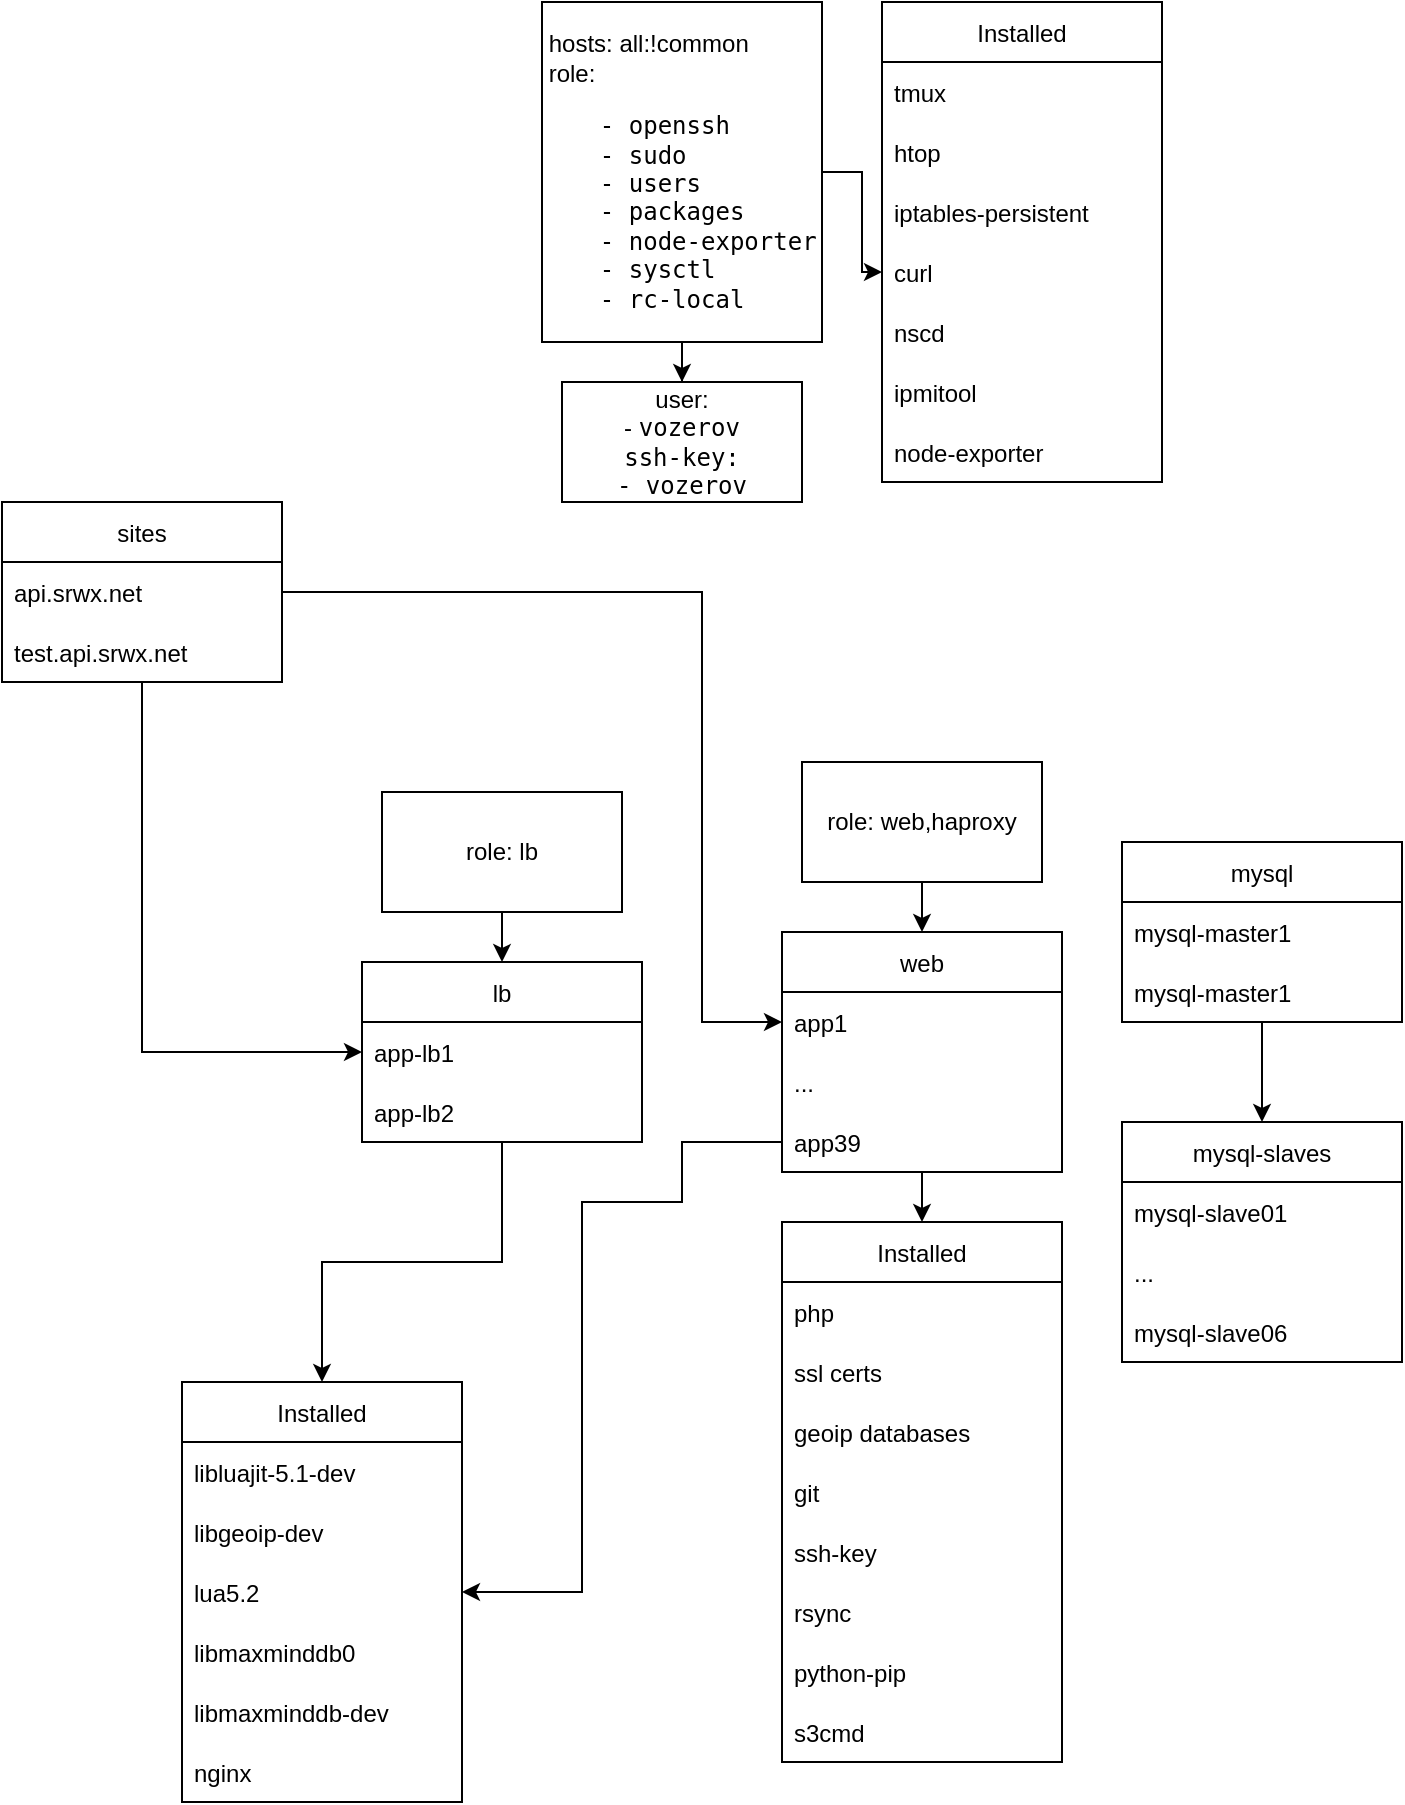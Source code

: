 <mxfile version="17.4.6" type="github">
  <diagram name="Page-1" id="efa7a0a1-bf9b-a30e-e6df-94a7791c09e9">
    <mxGraphModel dx="1385" dy="658" grid="1" gridSize="10" guides="1" tooltips="1" connect="1" arrows="1" fold="1" page="1" pageScale="1" pageWidth="826" pageHeight="1169" background="none" math="0" shadow="0">
      <root>
        <mxCell id="0" />
        <mxCell id="1" parent="0" />
        <mxCell id="niLs7mi3ug5Sc8osXaAR-36" value="" style="edgeStyle=orthogonalEdgeStyle;rounded=0;orthogonalLoop=1;jettySize=auto;html=1;" edge="1" parent="1" source="MkfUjrQgYObKAgXOd7g_-114" target="niLs7mi3ug5Sc8osXaAR-7">
          <mxGeometry relative="1" as="geometry" />
        </mxCell>
        <mxCell id="niLs7mi3ug5Sc8osXaAR-37" value="" style="edgeStyle=orthogonalEdgeStyle;rounded=0;orthogonalLoop=1;jettySize=auto;html=1;" edge="1" parent="1" source="MkfUjrQgYObKAgXOd7g_-114" target="niLs7mi3ug5Sc8osXaAR-2">
          <mxGeometry relative="1" as="geometry" />
        </mxCell>
        <mxCell id="MkfUjrQgYObKAgXOd7g_-114" value="&lt;br&gt;&lt;span style=&quot;white-space: pre&quot;&gt;	&lt;/span&gt;hosts: all:!common&lt;br&gt;&lt;span style=&quot;white-space: pre&quot;&gt;	&lt;/span&gt;role:&lt;br&gt;&lt;pre class=&quot;code highlight&quot; lang=&quot;yaml&quot;&gt;&lt;span id=&quot;LC6&quot; class=&quot;line&quot; lang=&quot;yaml&quot;&gt;    &lt;span class=&quot;pi&quot;&gt;-&lt;/span&gt; &lt;span class=&quot;s&quot;&gt;openssh&lt;/span&gt;&lt;/span&gt;&lt;br&gt;&lt;span id=&quot;LC7&quot; class=&quot;line&quot; lang=&quot;yaml&quot;&gt;    &lt;span class=&quot;pi&quot;&gt;-&lt;/span&gt; &lt;span class=&quot;s&quot;&gt;sudo&lt;/span&gt;&lt;/span&gt;&lt;br&gt;&lt;span id=&quot;LC8&quot; class=&quot;line&quot; lang=&quot;yaml&quot;&gt;    &lt;span class=&quot;pi&quot;&gt;-&lt;/span&gt; &lt;span class=&quot;s&quot;&gt;users&lt;/span&gt;&lt;/span&gt;&lt;br&gt;&lt;span id=&quot;LC9&quot; class=&quot;line&quot; lang=&quot;yaml&quot;&gt;    &lt;span class=&quot;pi&quot;&gt;-&lt;/span&gt; &lt;span class=&quot;s&quot;&gt;packages&lt;/span&gt;&lt;/span&gt;&lt;br&gt;&lt;span id=&quot;LC10&quot; class=&quot;line&quot; lang=&quot;yaml&quot;&gt;    &lt;span class=&quot;pi&quot;&gt;-&lt;/span&gt; &lt;span class=&quot;s&quot;&gt;node-exporter&lt;/span&gt;&lt;/span&gt;&lt;br&gt;&lt;span id=&quot;LC11&quot; class=&quot;line&quot; lang=&quot;yaml&quot;&gt;    &lt;span class=&quot;pi&quot;&gt;-&lt;/span&gt; &lt;span class=&quot;s&quot;&gt;sysctl&lt;/span&gt;&lt;/span&gt;&lt;br&gt;&lt;span id=&quot;LC12&quot; class=&quot;line&quot; lang=&quot;yaml&quot;&gt;    &lt;span class=&quot;pi&quot;&gt;-&lt;/span&gt; &lt;span class=&quot;s&quot;&gt;rc-local&lt;/span&gt;&lt;/span&gt;&lt;br&gt;&lt;/pre&gt;" style="verticalAlign=top;align=left;overflow=fill;fontSize=12;fontFamily=Helvetica;html=1;" parent="1" vertex="1">
          <mxGeometry x="320" y="130" width="140" height="170" as="geometry" />
        </mxCell>
        <mxCell id="niLs7mi3ug5Sc8osXaAR-34" value="" style="edgeStyle=orthogonalEdgeStyle;rounded=0;orthogonalLoop=1;jettySize=auto;html=1;entryX=0.5;entryY=0;entryDx=0;entryDy=0;" edge="1" parent="1" source="MkfUjrQgYObKAgXOd7g_-116" target="MkfUjrQgYObKAgXOd7g_-140">
          <mxGeometry relative="1" as="geometry" />
        </mxCell>
        <mxCell id="MkfUjrQgYObKAgXOd7g_-116" value="web" style="swimlane;fontStyle=0;childLayout=stackLayout;horizontal=1;startSize=30;horizontalStack=0;resizeParent=1;resizeParentMax=0;resizeLast=0;collapsible=1;marginBottom=0;" parent="1" vertex="1">
          <mxGeometry x="440" y="595" width="140" height="120" as="geometry" />
        </mxCell>
        <mxCell id="MkfUjrQgYObKAgXOd7g_-117" value="app1" style="text;strokeColor=none;fillColor=none;align=left;verticalAlign=middle;spacingLeft=4;spacingRight=4;overflow=hidden;points=[[0,0.5],[1,0.5]];portConstraint=eastwest;rotatable=0;" parent="MkfUjrQgYObKAgXOd7g_-116" vertex="1">
          <mxGeometry y="30" width="140" height="30" as="geometry" />
        </mxCell>
        <mxCell id="MkfUjrQgYObKAgXOd7g_-118" value="..." style="text;strokeColor=none;fillColor=none;align=left;verticalAlign=middle;spacingLeft=4;spacingRight=4;overflow=hidden;points=[[0,0.5],[1,0.5]];portConstraint=eastwest;rotatable=0;" parent="MkfUjrQgYObKAgXOd7g_-116" vertex="1">
          <mxGeometry y="60" width="140" height="30" as="geometry" />
        </mxCell>
        <mxCell id="MkfUjrQgYObKAgXOd7g_-119" value="app39" style="text;strokeColor=none;fillColor=none;align=left;verticalAlign=middle;spacingLeft=4;spacingRight=4;overflow=hidden;points=[[0,0.5],[1,0.5]];portConstraint=eastwest;rotatable=0;" parent="MkfUjrQgYObKAgXOd7g_-116" vertex="1">
          <mxGeometry y="90" width="140" height="30" as="geometry" />
        </mxCell>
        <mxCell id="niLs7mi3ug5Sc8osXaAR-28" value="" style="edgeStyle=orthogonalEdgeStyle;rounded=0;orthogonalLoop=1;jettySize=auto;html=1;entryX=0.5;entryY=0;entryDx=0;entryDy=0;" edge="1" parent="1" source="MkfUjrQgYObKAgXOd7g_-121" target="niLs7mi3ug5Sc8osXaAR-17">
          <mxGeometry relative="1" as="geometry" />
        </mxCell>
        <mxCell id="MkfUjrQgYObKAgXOd7g_-121" value="lb" style="swimlane;fontStyle=0;childLayout=stackLayout;horizontal=1;startSize=30;horizontalStack=0;resizeParent=1;resizeParentMax=0;resizeLast=0;collapsible=1;marginBottom=0;" parent="1" vertex="1">
          <mxGeometry x="230" y="610" width="140" height="90" as="geometry" />
        </mxCell>
        <mxCell id="MkfUjrQgYObKAgXOd7g_-122" value="app-lb1" style="text;strokeColor=none;fillColor=none;align=left;verticalAlign=middle;spacingLeft=4;spacingRight=4;overflow=hidden;points=[[0,0.5],[1,0.5]];portConstraint=eastwest;rotatable=0;" parent="MkfUjrQgYObKAgXOd7g_-121" vertex="1">
          <mxGeometry y="30" width="140" height="30" as="geometry" />
        </mxCell>
        <mxCell id="MkfUjrQgYObKAgXOd7g_-123" value="app-lb2" style="text;strokeColor=none;fillColor=none;align=left;verticalAlign=middle;spacingLeft=4;spacingRight=4;overflow=hidden;points=[[0,0.5],[1,0.5]];portConstraint=eastwest;rotatable=0;" parent="MkfUjrQgYObKAgXOd7g_-121" vertex="1">
          <mxGeometry y="60" width="140" height="30" as="geometry" />
        </mxCell>
        <mxCell id="niLs7mi3ug5Sc8osXaAR-35" value="" style="edgeStyle=orthogonalEdgeStyle;rounded=0;orthogonalLoop=1;jettySize=auto;html=1;" edge="1" parent="1" source="MkfUjrQgYObKAgXOd7g_-125">
          <mxGeometry relative="1" as="geometry">
            <mxPoint x="680" y="690" as="targetPoint" />
          </mxGeometry>
        </mxCell>
        <mxCell id="MkfUjrQgYObKAgXOd7g_-125" value="mysql" style="swimlane;fontStyle=0;childLayout=stackLayout;horizontal=1;startSize=30;horizontalStack=0;resizeParent=1;resizeParentMax=0;resizeLast=0;collapsible=1;marginBottom=0;" parent="1" vertex="1">
          <mxGeometry x="610" y="550" width="140" height="90" as="geometry" />
        </mxCell>
        <mxCell id="MkfUjrQgYObKAgXOd7g_-126" value="mysql-master1" style="text;strokeColor=none;fillColor=none;align=left;verticalAlign=middle;spacingLeft=4;spacingRight=4;overflow=hidden;points=[[0,0.5],[1,0.5]];portConstraint=eastwest;rotatable=0;" parent="MkfUjrQgYObKAgXOd7g_-125" vertex="1">
          <mxGeometry y="30" width="140" height="30" as="geometry" />
        </mxCell>
        <mxCell id="MkfUjrQgYObKAgXOd7g_-127" value="mysql-master1" style="text;strokeColor=none;fillColor=none;align=left;verticalAlign=middle;spacingLeft=4;spacingRight=4;overflow=hidden;points=[[0,0.5],[1,0.5]];portConstraint=eastwest;rotatable=0;" parent="MkfUjrQgYObKAgXOd7g_-125" vertex="1">
          <mxGeometry y="60" width="140" height="30" as="geometry" />
        </mxCell>
        <mxCell id="MkfUjrQgYObKAgXOd7g_-132" value="mysql-slaves" style="swimlane;fontStyle=0;childLayout=stackLayout;horizontal=1;startSize=30;horizontalStack=0;resizeParent=1;resizeParentMax=0;resizeLast=0;collapsible=1;marginBottom=0;" parent="1" vertex="1">
          <mxGeometry x="610" y="690" width="140" height="120" as="geometry" />
        </mxCell>
        <mxCell id="MkfUjrQgYObKAgXOd7g_-133" value="mysql-slave01" style="text;strokeColor=none;fillColor=none;align=left;verticalAlign=middle;spacingLeft=4;spacingRight=4;overflow=hidden;points=[[0,0.5],[1,0.5]];portConstraint=eastwest;rotatable=0;" parent="MkfUjrQgYObKAgXOd7g_-132" vertex="1">
          <mxGeometry y="30" width="140" height="30" as="geometry" />
        </mxCell>
        <mxCell id="MkfUjrQgYObKAgXOd7g_-134" value="..." style="text;strokeColor=none;fillColor=none;align=left;verticalAlign=middle;spacingLeft=4;spacingRight=4;overflow=hidden;points=[[0,0.5],[1,0.5]];portConstraint=eastwest;rotatable=0;" parent="MkfUjrQgYObKAgXOd7g_-132" vertex="1">
          <mxGeometry y="60" width="140" height="30" as="geometry" />
        </mxCell>
        <mxCell id="MkfUjrQgYObKAgXOd7g_-135" value="mysql-slave06" style="text;strokeColor=none;fillColor=none;align=left;verticalAlign=middle;spacingLeft=4;spacingRight=4;overflow=hidden;points=[[0,0.5],[1,0.5]];portConstraint=eastwest;rotatable=0;" parent="MkfUjrQgYObKAgXOd7g_-132" vertex="1">
          <mxGeometry y="90" width="140" height="30" as="geometry" />
        </mxCell>
        <mxCell id="niLs7mi3ug5Sc8osXaAR-32" value="" style="edgeStyle=orthogonalEdgeStyle;rounded=0;orthogonalLoop=1;jettySize=auto;html=1;entryX=0.5;entryY=0;entryDx=0;entryDy=0;" edge="1" parent="1" source="MkfUjrQgYObKAgXOd7g_-137" target="MkfUjrQgYObKAgXOd7g_-121">
          <mxGeometry relative="1" as="geometry">
            <mxPoint x="340" y="590" as="targetPoint" />
            <Array as="points" />
          </mxGeometry>
        </mxCell>
        <mxCell id="MkfUjrQgYObKAgXOd7g_-137" value="role: lb" style="rounded=0;whiteSpace=wrap;html=1;" parent="1" vertex="1">
          <mxGeometry x="240" y="525" width="120" height="60" as="geometry" />
        </mxCell>
        <mxCell id="MkfUjrQgYObKAgXOd7g_-140" value="Installed" style="swimlane;fontStyle=0;childLayout=stackLayout;horizontal=1;startSize=30;horizontalStack=0;resizeParent=1;resizeParentMax=0;resizeLast=0;collapsible=1;marginBottom=0;" parent="1" vertex="1">
          <mxGeometry x="440" y="740" width="140" height="270" as="geometry" />
        </mxCell>
        <mxCell id="MkfUjrQgYObKAgXOd7g_-148" value="php" style="text;strokeColor=none;fillColor=none;align=left;verticalAlign=middle;spacingLeft=4;spacingRight=4;overflow=hidden;points=[[0,0.5],[1,0.5]];portConstraint=eastwest;rotatable=0;" parent="MkfUjrQgYObKAgXOd7g_-140" vertex="1">
          <mxGeometry y="30" width="140" height="30" as="geometry" />
        </mxCell>
        <mxCell id="MkfUjrQgYObKAgXOd7g_-142" value="ssl certs" style="text;strokeColor=none;fillColor=none;align=left;verticalAlign=middle;spacingLeft=4;spacingRight=4;overflow=hidden;points=[[0,0.5],[1,0.5]];portConstraint=eastwest;rotatable=0;" parent="MkfUjrQgYObKAgXOd7g_-140" vertex="1">
          <mxGeometry y="60" width="140" height="30" as="geometry" />
        </mxCell>
        <mxCell id="MkfUjrQgYObKAgXOd7g_-143" value="geoip databases" style="text;strokeColor=none;fillColor=none;align=left;verticalAlign=middle;spacingLeft=4;spacingRight=4;overflow=hidden;points=[[0,0.5],[1,0.5]];portConstraint=eastwest;rotatable=0;" parent="MkfUjrQgYObKAgXOd7g_-140" vertex="1">
          <mxGeometry y="90" width="140" height="30" as="geometry" />
        </mxCell>
        <mxCell id="MkfUjrQgYObKAgXOd7g_-149" value="git" style="text;strokeColor=none;fillColor=none;align=left;verticalAlign=middle;spacingLeft=4;spacingRight=4;overflow=hidden;points=[[0,0.5],[1,0.5]];portConstraint=eastwest;rotatable=0;" parent="MkfUjrQgYObKAgXOd7g_-140" vertex="1">
          <mxGeometry y="120" width="140" height="30" as="geometry" />
        </mxCell>
        <mxCell id="MkfUjrQgYObKAgXOd7g_-150" value="ssh-key" style="text;strokeColor=none;fillColor=none;align=left;verticalAlign=middle;spacingLeft=4;spacingRight=4;overflow=hidden;points=[[0,0.5],[1,0.5]];portConstraint=eastwest;rotatable=0;" parent="MkfUjrQgYObKAgXOd7g_-140" vertex="1">
          <mxGeometry y="150" width="140" height="30" as="geometry" />
        </mxCell>
        <mxCell id="MkfUjrQgYObKAgXOd7g_-151" value="rsync" style="text;strokeColor=none;fillColor=none;align=left;verticalAlign=middle;spacingLeft=4;spacingRight=4;overflow=hidden;points=[[0,0.5],[1,0.5]];portConstraint=eastwest;rotatable=0;" parent="MkfUjrQgYObKAgXOd7g_-140" vertex="1">
          <mxGeometry y="180" width="140" height="30" as="geometry" />
        </mxCell>
        <mxCell id="MkfUjrQgYObKAgXOd7g_-152" value="python-pip" style="text;strokeColor=none;fillColor=none;align=left;verticalAlign=middle;spacingLeft=4;spacingRight=4;overflow=hidden;points=[[0,0.5],[1,0.5]];portConstraint=eastwest;rotatable=0;" parent="MkfUjrQgYObKAgXOd7g_-140" vertex="1">
          <mxGeometry y="210" width="140" height="30" as="geometry" />
        </mxCell>
        <mxCell id="MkfUjrQgYObKAgXOd7g_-153" value="s3cmd" style="text;strokeColor=none;fillColor=none;align=left;verticalAlign=middle;spacingLeft=4;spacingRight=4;overflow=hidden;points=[[0,0.5],[1,0.5]];portConstraint=eastwest;rotatable=0;" parent="MkfUjrQgYObKAgXOd7g_-140" vertex="1">
          <mxGeometry y="240" width="140" height="30" as="geometry" />
        </mxCell>
        <mxCell id="niLs7mi3ug5Sc8osXaAR-40" value="" style="edgeStyle=orthogonalEdgeStyle;rounded=0;orthogonalLoop=1;jettySize=auto;html=1;entryX=0;entryY=0.5;entryDx=0;entryDy=0;" edge="1" parent="1" source="MkfUjrQgYObKAgXOd7g_-144" target="MkfUjrQgYObKAgXOd7g_-122">
          <mxGeometry relative="1" as="geometry">
            <mxPoint x="210" y="660" as="targetPoint" />
          </mxGeometry>
        </mxCell>
        <mxCell id="MkfUjrQgYObKAgXOd7g_-144" value="sites" style="swimlane;fontStyle=0;childLayout=stackLayout;horizontal=1;startSize=30;horizontalStack=0;resizeParent=1;resizeParentMax=0;resizeLast=0;collapsible=1;marginBottom=0;" parent="1" vertex="1">
          <mxGeometry x="50" y="380" width="140" height="90" as="geometry" />
        </mxCell>
        <mxCell id="MkfUjrQgYObKAgXOd7g_-145" value="api.srwx.net" style="text;strokeColor=none;fillColor=none;align=left;verticalAlign=middle;spacingLeft=4;spacingRight=4;overflow=hidden;points=[[0,0.5],[1,0.5]];portConstraint=eastwest;rotatable=0;" parent="MkfUjrQgYObKAgXOd7g_-144" vertex="1">
          <mxGeometry y="30" width="140" height="30" as="geometry" />
        </mxCell>
        <mxCell id="MkfUjrQgYObKAgXOd7g_-146" value="test.api.srwx.net" style="text;strokeColor=none;fillColor=none;align=left;verticalAlign=middle;spacingLeft=4;spacingRight=4;overflow=hidden;points=[[0,0.5],[1,0.5]];portConstraint=eastwest;rotatable=0;" parent="MkfUjrQgYObKAgXOd7g_-144" vertex="1">
          <mxGeometry y="60" width="140" height="30" as="geometry" />
        </mxCell>
        <mxCell id="niLs7mi3ug5Sc8osXaAR-33" value="" style="edgeStyle=orthogonalEdgeStyle;rounded=0;orthogonalLoop=1;jettySize=auto;html=1;" edge="1" parent="1" source="niLs7mi3ug5Sc8osXaAR-1" target="MkfUjrQgYObKAgXOd7g_-116">
          <mxGeometry relative="1" as="geometry" />
        </mxCell>
        <mxCell id="niLs7mi3ug5Sc8osXaAR-1" value="role: web,haproxy" style="rounded=0;whiteSpace=wrap;html=1;" vertex="1" parent="1">
          <mxGeometry x="450" y="510" width="120" height="60" as="geometry" />
        </mxCell>
        <mxCell id="niLs7mi3ug5Sc8osXaAR-2" value="user:&lt;br&gt;-&amp;nbsp;&lt;code&gt;vozerov&lt;br&gt;ssh-key:&lt;br&gt;- vozerov&lt;/code&gt;" style="rounded=0;whiteSpace=wrap;html=1;" vertex="1" parent="1">
          <mxGeometry x="330" y="320" width="120" height="60" as="geometry" />
        </mxCell>
        <mxCell id="niLs7mi3ug5Sc8osXaAR-3" value="Installed" style="swimlane;fontStyle=0;childLayout=stackLayout;horizontal=1;startSize=30;horizontalStack=0;resizeParent=1;resizeParentMax=0;resizeLast=0;collapsible=1;marginBottom=0;" vertex="1" parent="1">
          <mxGeometry x="490" y="130" width="140" height="240" as="geometry" />
        </mxCell>
        <mxCell id="niLs7mi3ug5Sc8osXaAR-4" value="tmux" style="text;strokeColor=none;fillColor=none;align=left;verticalAlign=middle;spacingLeft=4;spacingRight=4;overflow=hidden;points=[[0,0.5],[1,0.5]];portConstraint=eastwest;rotatable=0;" vertex="1" parent="niLs7mi3ug5Sc8osXaAR-3">
          <mxGeometry y="30" width="140" height="30" as="geometry" />
        </mxCell>
        <mxCell id="niLs7mi3ug5Sc8osXaAR-5" value="htop" style="text;strokeColor=none;fillColor=none;align=left;verticalAlign=middle;spacingLeft=4;spacingRight=4;overflow=hidden;points=[[0,0.5],[1,0.5]];portConstraint=eastwest;rotatable=0;" vertex="1" parent="niLs7mi3ug5Sc8osXaAR-3">
          <mxGeometry y="60" width="140" height="30" as="geometry" />
        </mxCell>
        <mxCell id="niLs7mi3ug5Sc8osXaAR-6" value="iptables-persistent" style="text;strokeColor=none;fillColor=none;align=left;verticalAlign=middle;spacingLeft=4;spacingRight=4;overflow=hidden;points=[[0,0.5],[1,0.5]];portConstraint=eastwest;rotatable=0;" vertex="1" parent="niLs7mi3ug5Sc8osXaAR-3">
          <mxGeometry y="90" width="140" height="30" as="geometry" />
        </mxCell>
        <mxCell id="niLs7mi3ug5Sc8osXaAR-7" value="curl" style="text;strokeColor=none;fillColor=none;align=left;verticalAlign=middle;spacingLeft=4;spacingRight=4;overflow=hidden;points=[[0,0.5],[1,0.5]];portConstraint=eastwest;rotatable=0;" vertex="1" parent="niLs7mi3ug5Sc8osXaAR-3">
          <mxGeometry y="120" width="140" height="30" as="geometry" />
        </mxCell>
        <mxCell id="niLs7mi3ug5Sc8osXaAR-8" value="nscd" style="text;strokeColor=none;fillColor=none;align=left;verticalAlign=middle;spacingLeft=4;spacingRight=4;overflow=hidden;points=[[0,0.5],[1,0.5]];portConstraint=eastwest;rotatable=0;" vertex="1" parent="niLs7mi3ug5Sc8osXaAR-3">
          <mxGeometry y="150" width="140" height="30" as="geometry" />
        </mxCell>
        <mxCell id="niLs7mi3ug5Sc8osXaAR-9" value="ipmitool" style="text;strokeColor=none;fillColor=none;align=left;verticalAlign=middle;spacingLeft=4;spacingRight=4;overflow=hidden;points=[[0,0.5],[1,0.5]];portConstraint=eastwest;rotatable=0;" vertex="1" parent="niLs7mi3ug5Sc8osXaAR-3">
          <mxGeometry y="180" width="140" height="30" as="geometry" />
        </mxCell>
        <mxCell id="niLs7mi3ug5Sc8osXaAR-16" value="node-exporter" style="text;strokeColor=none;fillColor=none;align=left;verticalAlign=middle;spacingLeft=4;spacingRight=4;overflow=hidden;points=[[0,0.5],[1,0.5]];portConstraint=eastwest;rotatable=0;" vertex="1" parent="niLs7mi3ug5Sc8osXaAR-3">
          <mxGeometry y="210" width="140" height="30" as="geometry" />
        </mxCell>
        <mxCell id="niLs7mi3ug5Sc8osXaAR-17" value="Installed" style="swimlane;fontStyle=0;childLayout=stackLayout;horizontal=1;startSize=30;horizontalStack=0;resizeParent=1;resizeParentMax=0;resizeLast=0;collapsible=1;marginBottom=0;" vertex="1" parent="1">
          <mxGeometry x="140" y="820" width="140" height="210" as="geometry" />
        </mxCell>
        <mxCell id="niLs7mi3ug5Sc8osXaAR-18" value="libluajit-5.1-dev" style="text;strokeColor=none;fillColor=none;align=left;verticalAlign=middle;spacingLeft=4;spacingRight=4;overflow=hidden;points=[[0,0.5],[1,0.5]];portConstraint=eastwest;rotatable=0;" vertex="1" parent="niLs7mi3ug5Sc8osXaAR-17">
          <mxGeometry y="30" width="140" height="30" as="geometry" />
        </mxCell>
        <mxCell id="niLs7mi3ug5Sc8osXaAR-19" value="libgeoip-dev" style="text;strokeColor=none;fillColor=none;align=left;verticalAlign=middle;spacingLeft=4;spacingRight=4;overflow=hidden;points=[[0,0.5],[1,0.5]];portConstraint=eastwest;rotatable=0;" vertex="1" parent="niLs7mi3ug5Sc8osXaAR-17">
          <mxGeometry y="60" width="140" height="30" as="geometry" />
        </mxCell>
        <mxCell id="niLs7mi3ug5Sc8osXaAR-20" value="lua5.2" style="text;strokeColor=none;fillColor=none;align=left;verticalAlign=middle;spacingLeft=4;spacingRight=4;overflow=hidden;points=[[0,0.5],[1,0.5]];portConstraint=eastwest;rotatable=0;" vertex="1" parent="niLs7mi3ug5Sc8osXaAR-17">
          <mxGeometry y="90" width="140" height="30" as="geometry" />
        </mxCell>
        <mxCell id="niLs7mi3ug5Sc8osXaAR-21" value="libmaxminddb0" style="text;strokeColor=none;fillColor=none;align=left;verticalAlign=middle;spacingLeft=4;spacingRight=4;overflow=hidden;points=[[0,0.5],[1,0.5]];portConstraint=eastwest;rotatable=0;" vertex="1" parent="niLs7mi3ug5Sc8osXaAR-17">
          <mxGeometry y="120" width="140" height="30" as="geometry" />
        </mxCell>
        <mxCell id="niLs7mi3ug5Sc8osXaAR-38" value="libmaxminddb-dev" style="text;strokeColor=none;fillColor=none;align=left;verticalAlign=middle;spacingLeft=4;spacingRight=4;overflow=hidden;points=[[0,0.5],[1,0.5]];portConstraint=eastwest;rotatable=0;" vertex="1" parent="niLs7mi3ug5Sc8osXaAR-17">
          <mxGeometry y="150" width="140" height="30" as="geometry" />
        </mxCell>
        <mxCell id="niLs7mi3ug5Sc8osXaAR-22" value="nginx" style="text;strokeColor=none;fillColor=none;align=left;verticalAlign=middle;spacingLeft=4;spacingRight=4;overflow=hidden;points=[[0,0.5],[1,0.5]];portConstraint=eastwest;rotatable=0;" vertex="1" parent="niLs7mi3ug5Sc8osXaAR-17">
          <mxGeometry y="180" width="140" height="30" as="geometry" />
        </mxCell>
        <mxCell id="niLs7mi3ug5Sc8osXaAR-41" style="edgeStyle=orthogonalEdgeStyle;rounded=0;orthogonalLoop=1;jettySize=auto;html=1;exitX=0;exitY=0.5;exitDx=0;exitDy=0;entryX=1;entryY=0.5;entryDx=0;entryDy=0;" edge="1" parent="1" source="MkfUjrQgYObKAgXOd7g_-119" target="niLs7mi3ug5Sc8osXaAR-17">
          <mxGeometry relative="1" as="geometry">
            <Array as="points">
              <mxPoint x="390" y="700" />
              <mxPoint x="390" y="730" />
              <mxPoint x="340" y="730" />
              <mxPoint x="340" y="925" />
            </Array>
          </mxGeometry>
        </mxCell>
        <mxCell id="niLs7mi3ug5Sc8osXaAR-45" style="edgeStyle=orthogonalEdgeStyle;rounded=0;orthogonalLoop=1;jettySize=auto;html=1;exitX=1;exitY=0.5;exitDx=0;exitDy=0;" edge="1" parent="1" source="MkfUjrQgYObKAgXOd7g_-145" target="MkfUjrQgYObKAgXOd7g_-117">
          <mxGeometry relative="1" as="geometry">
            <mxPoint x="400" y="560" as="targetPoint" />
            <Array as="points">
              <mxPoint x="400" y="425" />
              <mxPoint x="400" y="640" />
            </Array>
          </mxGeometry>
        </mxCell>
      </root>
    </mxGraphModel>
  </diagram>
</mxfile>
